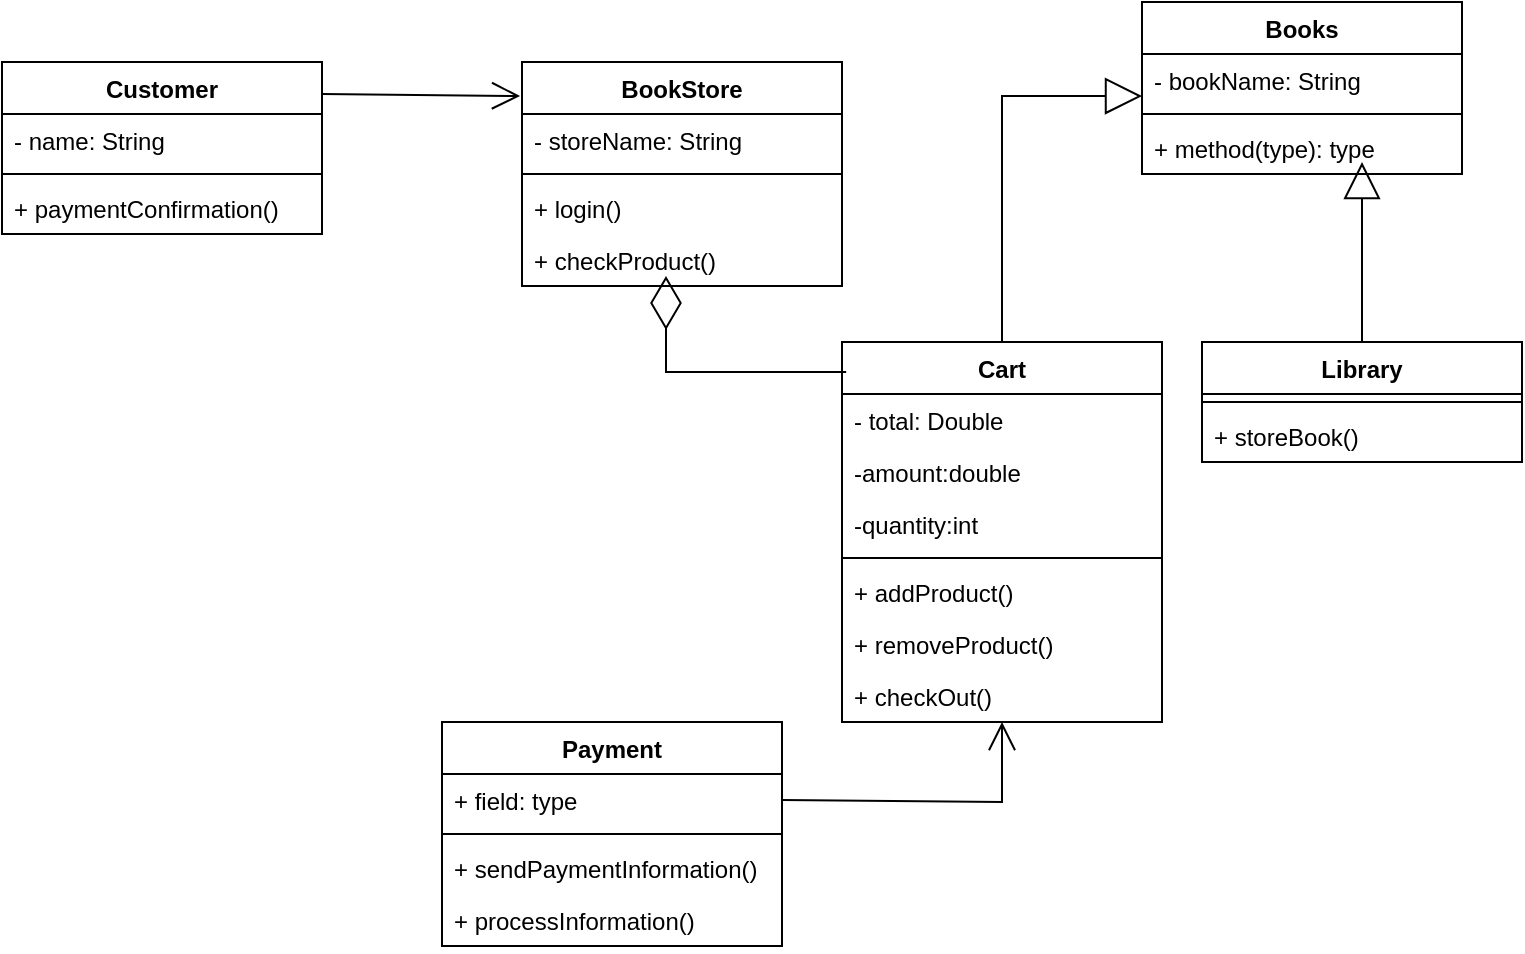 <mxfile version="21.5.0" type="device">
  <diagram name="Page-1" id="ASa_7baN4A8LY842uB48">
    <mxGraphModel dx="872" dy="1576" grid="1" gridSize="10" guides="1" tooltips="1" connect="1" arrows="1" fold="1" page="1" pageScale="1" pageWidth="850" pageHeight="1100" math="0" shadow="0">
      <root>
        <mxCell id="0" />
        <mxCell id="1" parent="0" />
        <mxCell id="afEv-OYT_0FAUzIqeq-t-10" value="BookStore" style="swimlane;fontStyle=1;align=center;verticalAlign=top;childLayout=stackLayout;horizontal=1;startSize=26;horizontalStack=0;resizeParent=1;resizeParentMax=0;resizeLast=0;collapsible=1;marginBottom=0;whiteSpace=wrap;html=1;" vertex="1" parent="1">
          <mxGeometry x="280" y="-50" width="160" height="112" as="geometry" />
        </mxCell>
        <mxCell id="afEv-OYT_0FAUzIqeq-t-11" value="- storeName: String" style="text;strokeColor=none;fillColor=none;align=left;verticalAlign=top;spacingLeft=4;spacingRight=4;overflow=hidden;rotatable=0;points=[[0,0.5],[1,0.5]];portConstraint=eastwest;whiteSpace=wrap;html=1;" vertex="1" parent="afEv-OYT_0FAUzIqeq-t-10">
          <mxGeometry y="26" width="160" height="26" as="geometry" />
        </mxCell>
        <mxCell id="afEv-OYT_0FAUzIqeq-t-12" value="" style="line;strokeWidth=1;fillColor=none;align=left;verticalAlign=middle;spacingTop=-1;spacingLeft=3;spacingRight=3;rotatable=0;labelPosition=right;points=[];portConstraint=eastwest;strokeColor=inherit;" vertex="1" parent="afEv-OYT_0FAUzIqeq-t-10">
          <mxGeometry y="52" width="160" height="8" as="geometry" />
        </mxCell>
        <mxCell id="afEv-OYT_0FAUzIqeq-t-13" value="+ login()" style="text;strokeColor=none;fillColor=none;align=left;verticalAlign=top;spacingLeft=4;spacingRight=4;overflow=hidden;rotatable=0;points=[[0,0.5],[1,0.5]];portConstraint=eastwest;whiteSpace=wrap;html=1;" vertex="1" parent="afEv-OYT_0FAUzIqeq-t-10">
          <mxGeometry y="60" width="160" height="26" as="geometry" />
        </mxCell>
        <mxCell id="afEv-OYT_0FAUzIqeq-t-18" value="+ checkProduct()" style="text;strokeColor=none;fillColor=none;align=left;verticalAlign=top;spacingLeft=4;spacingRight=4;overflow=hidden;rotatable=0;points=[[0,0.5],[1,0.5]];portConstraint=eastwest;whiteSpace=wrap;html=1;" vertex="1" parent="afEv-OYT_0FAUzIqeq-t-10">
          <mxGeometry y="86" width="160" height="26" as="geometry" />
        </mxCell>
        <mxCell id="afEv-OYT_0FAUzIqeq-t-14" value="Cart" style="swimlane;fontStyle=1;align=center;verticalAlign=top;childLayout=stackLayout;horizontal=1;startSize=26;horizontalStack=0;resizeParent=1;resizeParentMax=0;resizeLast=0;collapsible=1;marginBottom=0;whiteSpace=wrap;html=1;" vertex="1" parent="1">
          <mxGeometry x="440" y="90" width="160" height="190" as="geometry" />
        </mxCell>
        <mxCell id="afEv-OYT_0FAUzIqeq-t-15" value="- total: Double" style="text;strokeColor=none;fillColor=none;align=left;verticalAlign=top;spacingLeft=4;spacingRight=4;overflow=hidden;rotatable=0;points=[[0,0.5],[1,0.5]];portConstraint=eastwest;whiteSpace=wrap;html=1;" vertex="1" parent="afEv-OYT_0FAUzIqeq-t-14">
          <mxGeometry y="26" width="160" height="26" as="geometry" />
        </mxCell>
        <mxCell id="afEv-OYT_0FAUzIqeq-t-50" value="-amount:double&lt;br&gt;" style="text;strokeColor=none;fillColor=none;align=left;verticalAlign=top;spacingLeft=4;spacingRight=4;overflow=hidden;rotatable=0;points=[[0,0.5],[1,0.5]];portConstraint=eastwest;whiteSpace=wrap;html=1;" vertex="1" parent="afEv-OYT_0FAUzIqeq-t-14">
          <mxGeometry y="52" width="160" height="26" as="geometry" />
        </mxCell>
        <mxCell id="afEv-OYT_0FAUzIqeq-t-49" value="-quantity:int" style="text;strokeColor=none;fillColor=none;align=left;verticalAlign=top;spacingLeft=4;spacingRight=4;overflow=hidden;rotatable=0;points=[[0,0.5],[1,0.5]];portConstraint=eastwest;whiteSpace=wrap;html=1;" vertex="1" parent="afEv-OYT_0FAUzIqeq-t-14">
          <mxGeometry y="78" width="160" height="26" as="geometry" />
        </mxCell>
        <mxCell id="afEv-OYT_0FAUzIqeq-t-16" value="" style="line;strokeWidth=1;fillColor=none;align=left;verticalAlign=middle;spacingTop=-1;spacingLeft=3;spacingRight=3;rotatable=0;labelPosition=right;points=[];portConstraint=eastwest;strokeColor=inherit;" vertex="1" parent="afEv-OYT_0FAUzIqeq-t-14">
          <mxGeometry y="104" width="160" height="8" as="geometry" />
        </mxCell>
        <mxCell id="afEv-OYT_0FAUzIqeq-t-17" value="+ addProduct()" style="text;strokeColor=none;fillColor=none;align=left;verticalAlign=top;spacingLeft=4;spacingRight=4;overflow=hidden;rotatable=0;points=[[0,0.5],[1,0.5]];portConstraint=eastwest;whiteSpace=wrap;html=1;" vertex="1" parent="afEv-OYT_0FAUzIqeq-t-14">
          <mxGeometry y="112" width="160" height="26" as="geometry" />
        </mxCell>
        <mxCell id="afEv-OYT_0FAUzIqeq-t-48" value="+ removeProduct()" style="text;strokeColor=none;fillColor=none;align=left;verticalAlign=top;spacingLeft=4;spacingRight=4;overflow=hidden;rotatable=0;points=[[0,0.5],[1,0.5]];portConstraint=eastwest;whiteSpace=wrap;html=1;" vertex="1" parent="afEv-OYT_0FAUzIqeq-t-14">
          <mxGeometry y="138" width="160" height="26" as="geometry" />
        </mxCell>
        <mxCell id="afEv-OYT_0FAUzIqeq-t-22" value="+ checkOut()" style="text;strokeColor=none;fillColor=none;align=left;verticalAlign=top;spacingLeft=4;spacingRight=4;overflow=hidden;rotatable=0;points=[[0,0.5],[1,0.5]];portConstraint=eastwest;whiteSpace=wrap;html=1;" vertex="1" parent="afEv-OYT_0FAUzIqeq-t-14">
          <mxGeometry y="164" width="160" height="26" as="geometry" />
        </mxCell>
        <mxCell id="afEv-OYT_0FAUzIqeq-t-26" value="Customer" style="swimlane;fontStyle=1;align=center;verticalAlign=top;childLayout=stackLayout;horizontal=1;startSize=26;horizontalStack=0;resizeParent=1;resizeParentMax=0;resizeLast=0;collapsible=1;marginBottom=0;whiteSpace=wrap;html=1;" vertex="1" parent="1">
          <mxGeometry x="20" y="-50" width="160" height="86" as="geometry" />
        </mxCell>
        <mxCell id="afEv-OYT_0FAUzIqeq-t-27" value="- name: String" style="text;strokeColor=none;fillColor=none;align=left;verticalAlign=top;spacingLeft=4;spacingRight=4;overflow=hidden;rotatable=0;points=[[0,0.5],[1,0.5]];portConstraint=eastwest;whiteSpace=wrap;html=1;" vertex="1" parent="afEv-OYT_0FAUzIqeq-t-26">
          <mxGeometry y="26" width="160" height="26" as="geometry" />
        </mxCell>
        <mxCell id="afEv-OYT_0FAUzIqeq-t-28" value="" style="line;strokeWidth=1;fillColor=none;align=left;verticalAlign=middle;spacingTop=-1;spacingLeft=3;spacingRight=3;rotatable=0;labelPosition=right;points=[];portConstraint=eastwest;strokeColor=inherit;" vertex="1" parent="afEv-OYT_0FAUzIqeq-t-26">
          <mxGeometry y="52" width="160" height="8" as="geometry" />
        </mxCell>
        <mxCell id="afEv-OYT_0FAUzIqeq-t-29" value="+ paymentConfirmation()" style="text;strokeColor=none;fillColor=none;align=left;verticalAlign=top;spacingLeft=4;spacingRight=4;overflow=hidden;rotatable=0;points=[[0,0.5],[1,0.5]];portConstraint=eastwest;whiteSpace=wrap;html=1;" vertex="1" parent="afEv-OYT_0FAUzIqeq-t-26">
          <mxGeometry y="60" width="160" height="26" as="geometry" />
        </mxCell>
        <mxCell id="afEv-OYT_0FAUzIqeq-t-30" value="Payment" style="swimlane;fontStyle=1;align=center;verticalAlign=top;childLayout=stackLayout;horizontal=1;startSize=26;horizontalStack=0;resizeParent=1;resizeParentMax=0;resizeLast=0;collapsible=1;marginBottom=0;whiteSpace=wrap;html=1;" vertex="1" parent="1">
          <mxGeometry x="240" y="280" width="170" height="112" as="geometry" />
        </mxCell>
        <mxCell id="afEv-OYT_0FAUzIqeq-t-31" value="+ field: type" style="text;strokeColor=none;fillColor=none;align=left;verticalAlign=top;spacingLeft=4;spacingRight=4;overflow=hidden;rotatable=0;points=[[0,0.5],[1,0.5]];portConstraint=eastwest;whiteSpace=wrap;html=1;" vertex="1" parent="afEv-OYT_0FAUzIqeq-t-30">
          <mxGeometry y="26" width="170" height="26" as="geometry" />
        </mxCell>
        <mxCell id="afEv-OYT_0FAUzIqeq-t-32" value="" style="line;strokeWidth=1;fillColor=none;align=left;verticalAlign=middle;spacingTop=-1;spacingLeft=3;spacingRight=3;rotatable=0;labelPosition=right;points=[];portConstraint=eastwest;strokeColor=inherit;" vertex="1" parent="afEv-OYT_0FAUzIqeq-t-30">
          <mxGeometry y="52" width="170" height="8" as="geometry" />
        </mxCell>
        <mxCell id="afEv-OYT_0FAUzIqeq-t-33" value="+ sendPaymentInformation()" style="text;strokeColor=none;fillColor=none;align=left;verticalAlign=top;spacingLeft=4;spacingRight=4;overflow=hidden;rotatable=0;points=[[0,0.5],[1,0.5]];portConstraint=eastwest;whiteSpace=wrap;html=1;" vertex="1" parent="afEv-OYT_0FAUzIqeq-t-30">
          <mxGeometry y="60" width="170" height="26" as="geometry" />
        </mxCell>
        <mxCell id="afEv-OYT_0FAUzIqeq-t-38" value="+ processInformation()" style="text;strokeColor=none;fillColor=none;align=left;verticalAlign=top;spacingLeft=4;spacingRight=4;overflow=hidden;rotatable=0;points=[[0,0.5],[1,0.5]];portConstraint=eastwest;whiteSpace=wrap;html=1;" vertex="1" parent="afEv-OYT_0FAUzIqeq-t-30">
          <mxGeometry y="86" width="170" height="26" as="geometry" />
        </mxCell>
        <mxCell id="afEv-OYT_0FAUzIqeq-t-34" value="Library" style="swimlane;fontStyle=1;align=center;verticalAlign=top;childLayout=stackLayout;horizontal=1;startSize=26;horizontalStack=0;resizeParent=1;resizeParentMax=0;resizeLast=0;collapsible=1;marginBottom=0;whiteSpace=wrap;html=1;" vertex="1" parent="1">
          <mxGeometry x="620" y="90" width="160" height="60" as="geometry" />
        </mxCell>
        <mxCell id="afEv-OYT_0FAUzIqeq-t-36" value="" style="line;strokeWidth=1;fillColor=none;align=left;verticalAlign=middle;spacingTop=-1;spacingLeft=3;spacingRight=3;rotatable=0;labelPosition=right;points=[];portConstraint=eastwest;strokeColor=inherit;" vertex="1" parent="afEv-OYT_0FAUzIqeq-t-34">
          <mxGeometry y="26" width="160" height="8" as="geometry" />
        </mxCell>
        <mxCell id="afEv-OYT_0FAUzIqeq-t-37" value="+ storeBook()" style="text;strokeColor=none;fillColor=none;align=left;verticalAlign=top;spacingLeft=4;spacingRight=4;overflow=hidden;rotatable=0;points=[[0,0.5],[1,0.5]];portConstraint=eastwest;whiteSpace=wrap;html=1;" vertex="1" parent="afEv-OYT_0FAUzIqeq-t-34">
          <mxGeometry y="34" width="160" height="26" as="geometry" />
        </mxCell>
        <mxCell id="afEv-OYT_0FAUzIqeq-t-41" value="Books" style="swimlane;fontStyle=1;align=center;verticalAlign=top;childLayout=stackLayout;horizontal=1;startSize=26;horizontalStack=0;resizeParent=1;resizeParentMax=0;resizeLast=0;collapsible=1;marginBottom=0;whiteSpace=wrap;html=1;" vertex="1" parent="1">
          <mxGeometry x="590" y="-80" width="160" height="86" as="geometry" />
        </mxCell>
        <mxCell id="afEv-OYT_0FAUzIqeq-t-42" value="- bookName: String&lt;br&gt;" style="text;strokeColor=none;fillColor=none;align=left;verticalAlign=top;spacingLeft=4;spacingRight=4;overflow=hidden;rotatable=0;points=[[0,0.5],[1,0.5]];portConstraint=eastwest;whiteSpace=wrap;html=1;" vertex="1" parent="afEv-OYT_0FAUzIqeq-t-41">
          <mxGeometry y="26" width="160" height="26" as="geometry" />
        </mxCell>
        <mxCell id="afEv-OYT_0FAUzIqeq-t-43" value="" style="line;strokeWidth=1;fillColor=none;align=left;verticalAlign=middle;spacingTop=-1;spacingLeft=3;spacingRight=3;rotatable=0;labelPosition=right;points=[];portConstraint=eastwest;strokeColor=inherit;" vertex="1" parent="afEv-OYT_0FAUzIqeq-t-41">
          <mxGeometry y="52" width="160" height="8" as="geometry" />
        </mxCell>
        <mxCell id="afEv-OYT_0FAUzIqeq-t-44" value="+ method(type): type" style="text;strokeColor=none;fillColor=none;align=left;verticalAlign=top;spacingLeft=4;spacingRight=4;overflow=hidden;rotatable=0;points=[[0,0.5],[1,0.5]];portConstraint=eastwest;whiteSpace=wrap;html=1;" vertex="1" parent="afEv-OYT_0FAUzIqeq-t-41">
          <mxGeometry y="60" width="160" height="26" as="geometry" />
        </mxCell>
        <mxCell id="afEv-OYT_0FAUzIqeq-t-51" value="" style="endArrow=open;endFill=1;endSize=12;html=1;rounded=0;exitX=1;exitY=0.186;exitDx=0;exitDy=0;exitPerimeter=0;entryX=-0.006;entryY=0.152;entryDx=0;entryDy=0;entryPerimeter=0;" edge="1" parent="1" source="afEv-OYT_0FAUzIqeq-t-26" target="afEv-OYT_0FAUzIqeq-t-10">
          <mxGeometry width="160" relative="1" as="geometry">
            <mxPoint x="340" y="230" as="sourcePoint" />
            <mxPoint x="500" y="230" as="targetPoint" />
          </mxGeometry>
        </mxCell>
        <mxCell id="afEv-OYT_0FAUzIqeq-t-56" value="" style="endArrow=diamondThin;endFill=0;endSize=24;html=1;rounded=0;exitX=0.013;exitY=0.079;exitDx=0;exitDy=0;exitPerimeter=0;entryX=0.45;entryY=0.808;entryDx=0;entryDy=0;entryPerimeter=0;" edge="1" parent="1" source="afEv-OYT_0FAUzIqeq-t-14" target="afEv-OYT_0FAUzIqeq-t-18">
          <mxGeometry width="160" relative="1" as="geometry">
            <mxPoint x="340" y="180" as="sourcePoint" />
            <mxPoint x="500" y="180" as="targetPoint" />
            <Array as="points">
              <mxPoint x="352" y="105" />
            </Array>
          </mxGeometry>
        </mxCell>
        <mxCell id="afEv-OYT_0FAUzIqeq-t-57" value="" style="endArrow=open;endFill=1;endSize=12;html=1;rounded=0;exitX=1;exitY=0.5;exitDx=0;exitDy=0;" edge="1" parent="1" source="afEv-OYT_0FAUzIqeq-t-31" target="afEv-OYT_0FAUzIqeq-t-22">
          <mxGeometry width="160" relative="1" as="geometry">
            <mxPoint x="340" y="240" as="sourcePoint" />
            <mxPoint x="500" y="240" as="targetPoint" />
            <Array as="points">
              <mxPoint x="520" y="320" />
            </Array>
          </mxGeometry>
        </mxCell>
        <mxCell id="afEv-OYT_0FAUzIqeq-t-58" value="" style="endArrow=block;endSize=16;endFill=0;html=1;rounded=0;entryX=0;entryY=0.808;entryDx=0;entryDy=0;entryPerimeter=0;" edge="1" parent="1" source="afEv-OYT_0FAUzIqeq-t-14" target="afEv-OYT_0FAUzIqeq-t-42">
          <mxGeometry width="160" relative="1" as="geometry">
            <mxPoint x="340" y="120" as="sourcePoint" />
            <mxPoint x="500" y="120" as="targetPoint" />
            <Array as="points">
              <mxPoint x="520" y="-33" />
            </Array>
          </mxGeometry>
        </mxCell>
        <mxCell id="afEv-OYT_0FAUzIqeq-t-59" value="" style="endArrow=block;endSize=16;endFill=0;html=1;rounded=0;" edge="1" parent="1" source="afEv-OYT_0FAUzIqeq-t-34">
          <mxGeometry width="160" relative="1" as="geometry">
            <mxPoint x="340" y="120" as="sourcePoint" />
            <mxPoint x="700" as="targetPoint" />
          </mxGeometry>
        </mxCell>
      </root>
    </mxGraphModel>
  </diagram>
</mxfile>
